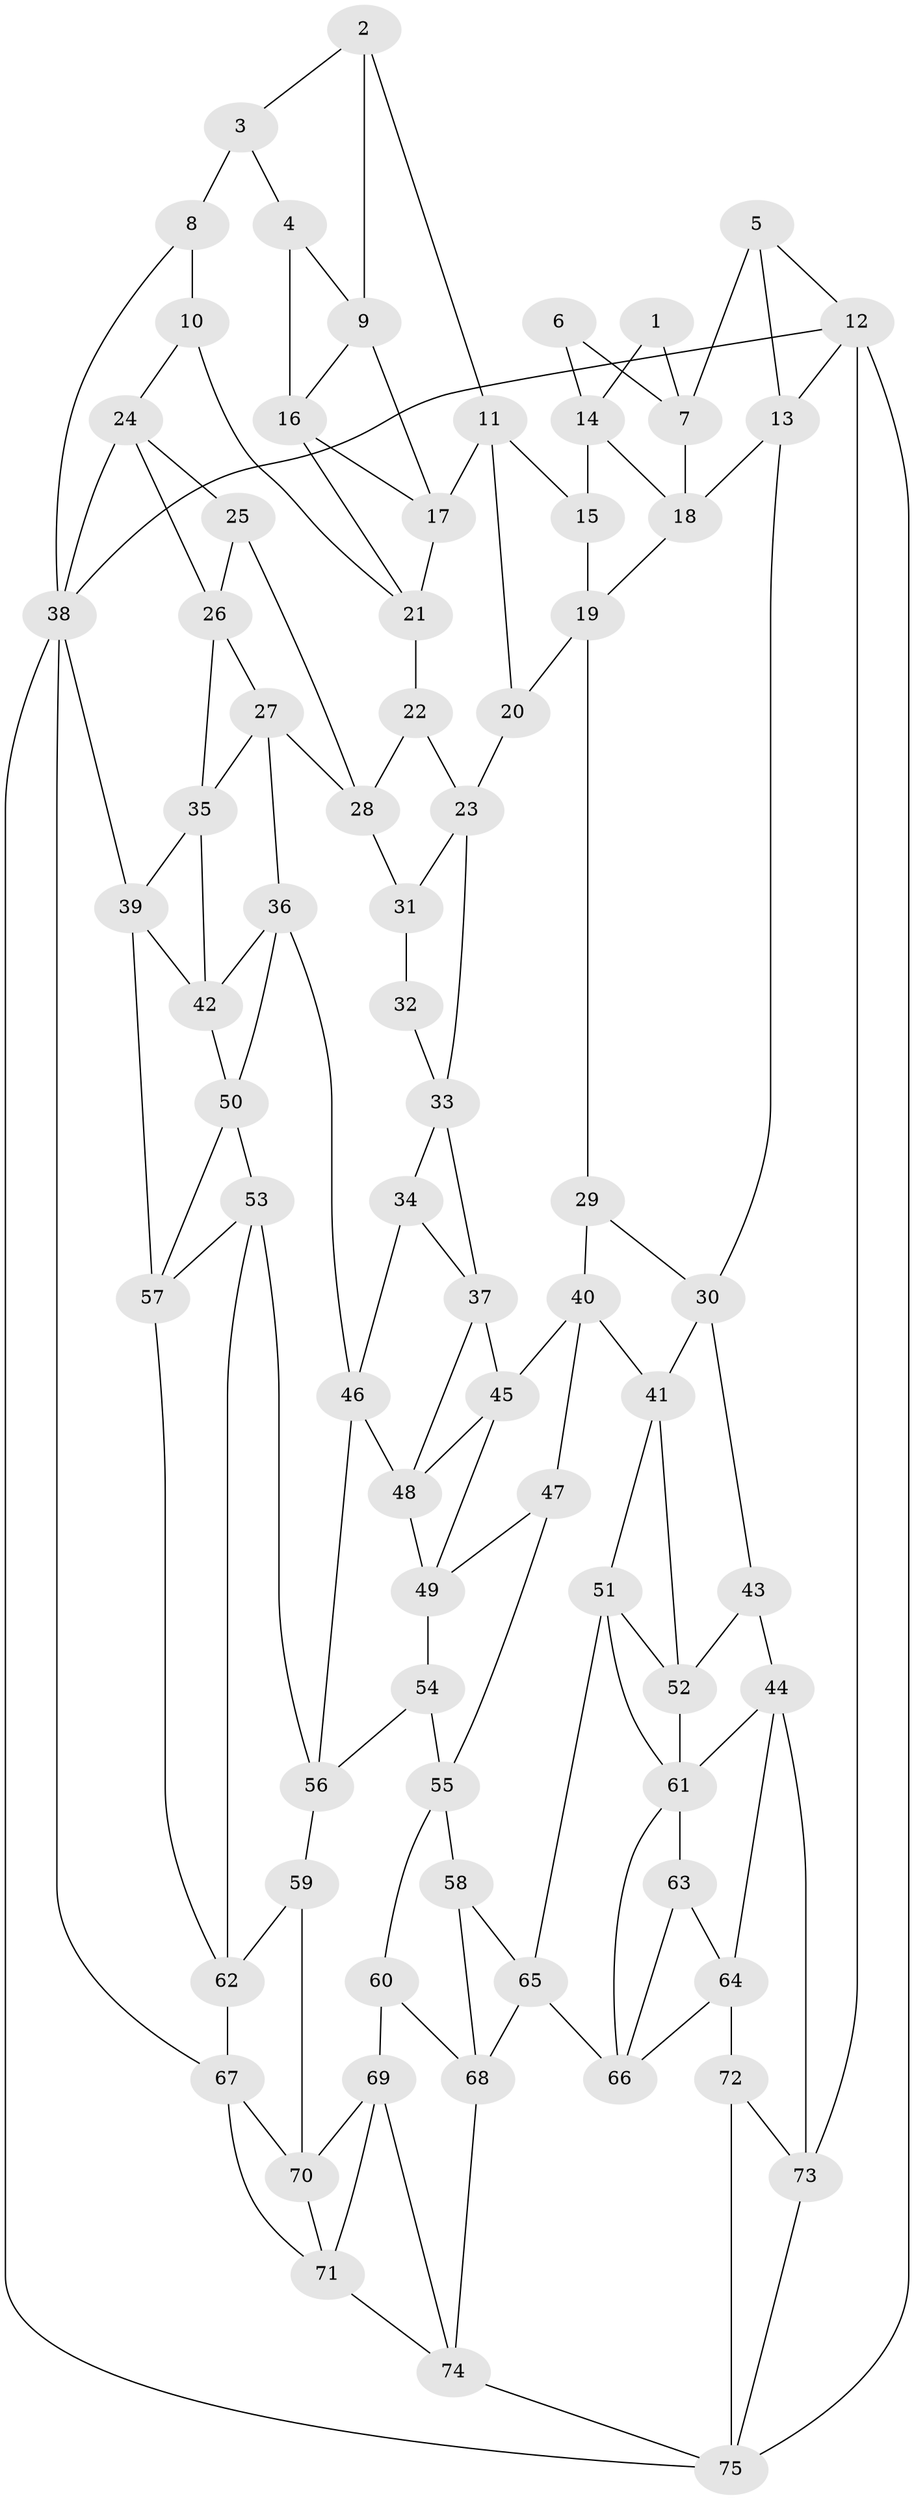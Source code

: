 // original degree distribution, {3: 0.013333333333333334, 4: 0.24, 5: 0.52, 6: 0.22666666666666666}
// Generated by graph-tools (version 1.1) at 2025/38/03/04/25 23:38:32]
// undirected, 75 vertices, 139 edges
graph export_dot {
  node [color=gray90,style=filled];
  1;
  2;
  3;
  4;
  5;
  6;
  7;
  8;
  9;
  10;
  11;
  12;
  13;
  14;
  15;
  16;
  17;
  18;
  19;
  20;
  21;
  22;
  23;
  24;
  25;
  26;
  27;
  28;
  29;
  30;
  31;
  32;
  33;
  34;
  35;
  36;
  37;
  38;
  39;
  40;
  41;
  42;
  43;
  44;
  45;
  46;
  47;
  48;
  49;
  50;
  51;
  52;
  53;
  54;
  55;
  56;
  57;
  58;
  59;
  60;
  61;
  62;
  63;
  64;
  65;
  66;
  67;
  68;
  69;
  70;
  71;
  72;
  73;
  74;
  75;
  1 -- 7 [weight=1.0];
  1 -- 14 [weight=1.0];
  2 -- 3 [weight=1.0];
  2 -- 9 [weight=1.0];
  2 -- 11 [weight=1.0];
  3 -- 4 [weight=1.0];
  3 -- 8 [weight=2.0];
  4 -- 9 [weight=1.0];
  4 -- 16 [weight=1.0];
  5 -- 7 [weight=2.0];
  5 -- 12 [weight=1.0];
  5 -- 13 [weight=1.0];
  6 -- 7 [weight=2.0];
  6 -- 14 [weight=2.0];
  7 -- 18 [weight=1.0];
  8 -- 10 [weight=1.0];
  8 -- 38 [weight=1.0];
  9 -- 16 [weight=1.0];
  9 -- 17 [weight=1.0];
  10 -- 21 [weight=1.0];
  10 -- 24 [weight=1.0];
  11 -- 15 [weight=1.0];
  11 -- 17 [weight=1.0];
  11 -- 20 [weight=1.0];
  12 -- 13 [weight=1.0];
  12 -- 38 [weight=1.0];
  12 -- 73 [weight=1.0];
  12 -- 75 [weight=1.0];
  13 -- 18 [weight=1.0];
  13 -- 30 [weight=1.0];
  14 -- 15 [weight=2.0];
  14 -- 18 [weight=1.0];
  15 -- 19 [weight=1.0];
  16 -- 17 [weight=1.0];
  16 -- 21 [weight=1.0];
  17 -- 21 [weight=1.0];
  18 -- 19 [weight=1.0];
  19 -- 20 [weight=1.0];
  19 -- 29 [weight=1.0];
  20 -- 23 [weight=1.0];
  21 -- 22 [weight=1.0];
  22 -- 23 [weight=1.0];
  22 -- 28 [weight=1.0];
  23 -- 31 [weight=1.0];
  23 -- 33 [weight=1.0];
  24 -- 25 [weight=1.0];
  24 -- 26 [weight=1.0];
  24 -- 38 [weight=1.0];
  25 -- 26 [weight=1.0];
  25 -- 28 [weight=1.0];
  26 -- 27 [weight=1.0];
  26 -- 35 [weight=1.0];
  27 -- 28 [weight=1.0];
  27 -- 35 [weight=1.0];
  27 -- 36 [weight=1.0];
  28 -- 31 [weight=1.0];
  29 -- 30 [weight=1.0];
  29 -- 40 [weight=1.0];
  30 -- 41 [weight=1.0];
  30 -- 43 [weight=1.0];
  31 -- 32 [weight=2.0];
  32 -- 33 [weight=1.0];
  33 -- 34 [weight=1.0];
  33 -- 37 [weight=1.0];
  34 -- 37 [weight=1.0];
  34 -- 46 [weight=1.0];
  35 -- 39 [weight=1.0];
  35 -- 42 [weight=1.0];
  36 -- 42 [weight=1.0];
  36 -- 46 [weight=1.0];
  36 -- 50 [weight=1.0];
  37 -- 45 [weight=1.0];
  37 -- 48 [weight=1.0];
  38 -- 39 [weight=1.0];
  38 -- 67 [weight=1.0];
  38 -- 75 [weight=1.0];
  39 -- 42 [weight=1.0];
  39 -- 57 [weight=1.0];
  40 -- 41 [weight=1.0];
  40 -- 45 [weight=1.0];
  40 -- 47 [weight=1.0];
  41 -- 51 [weight=1.0];
  41 -- 52 [weight=1.0];
  42 -- 50 [weight=1.0];
  43 -- 44 [weight=1.0];
  43 -- 52 [weight=1.0];
  44 -- 61 [weight=1.0];
  44 -- 64 [weight=1.0];
  44 -- 73 [weight=1.0];
  45 -- 48 [weight=1.0];
  45 -- 49 [weight=1.0];
  46 -- 48 [weight=1.0];
  46 -- 56 [weight=1.0];
  47 -- 49 [weight=1.0];
  47 -- 55 [weight=1.0];
  48 -- 49 [weight=1.0];
  49 -- 54 [weight=1.0];
  50 -- 53 [weight=1.0];
  50 -- 57 [weight=1.0];
  51 -- 52 [weight=1.0];
  51 -- 61 [weight=1.0];
  51 -- 65 [weight=1.0];
  52 -- 61 [weight=1.0];
  53 -- 56 [weight=1.0];
  53 -- 57 [weight=1.0];
  53 -- 62 [weight=1.0];
  54 -- 55 [weight=1.0];
  54 -- 56 [weight=1.0];
  55 -- 58 [weight=1.0];
  55 -- 60 [weight=1.0];
  56 -- 59 [weight=1.0];
  57 -- 62 [weight=1.0];
  58 -- 65 [weight=1.0];
  58 -- 68 [weight=1.0];
  59 -- 62 [weight=1.0];
  59 -- 70 [weight=1.0];
  60 -- 68 [weight=1.0];
  60 -- 69 [weight=1.0];
  61 -- 63 [weight=2.0];
  61 -- 66 [weight=1.0];
  62 -- 67 [weight=1.0];
  63 -- 64 [weight=1.0];
  63 -- 66 [weight=1.0];
  64 -- 66 [weight=1.0];
  64 -- 72 [weight=1.0];
  65 -- 66 [weight=1.0];
  65 -- 68 [weight=1.0];
  67 -- 70 [weight=1.0];
  67 -- 71 [weight=1.0];
  68 -- 74 [weight=1.0];
  69 -- 70 [weight=1.0];
  69 -- 71 [weight=1.0];
  69 -- 74 [weight=1.0];
  70 -- 71 [weight=1.0];
  71 -- 74 [weight=1.0];
  72 -- 73 [weight=1.0];
  72 -- 75 [weight=1.0];
  73 -- 75 [weight=1.0];
  74 -- 75 [weight=1.0];
}
